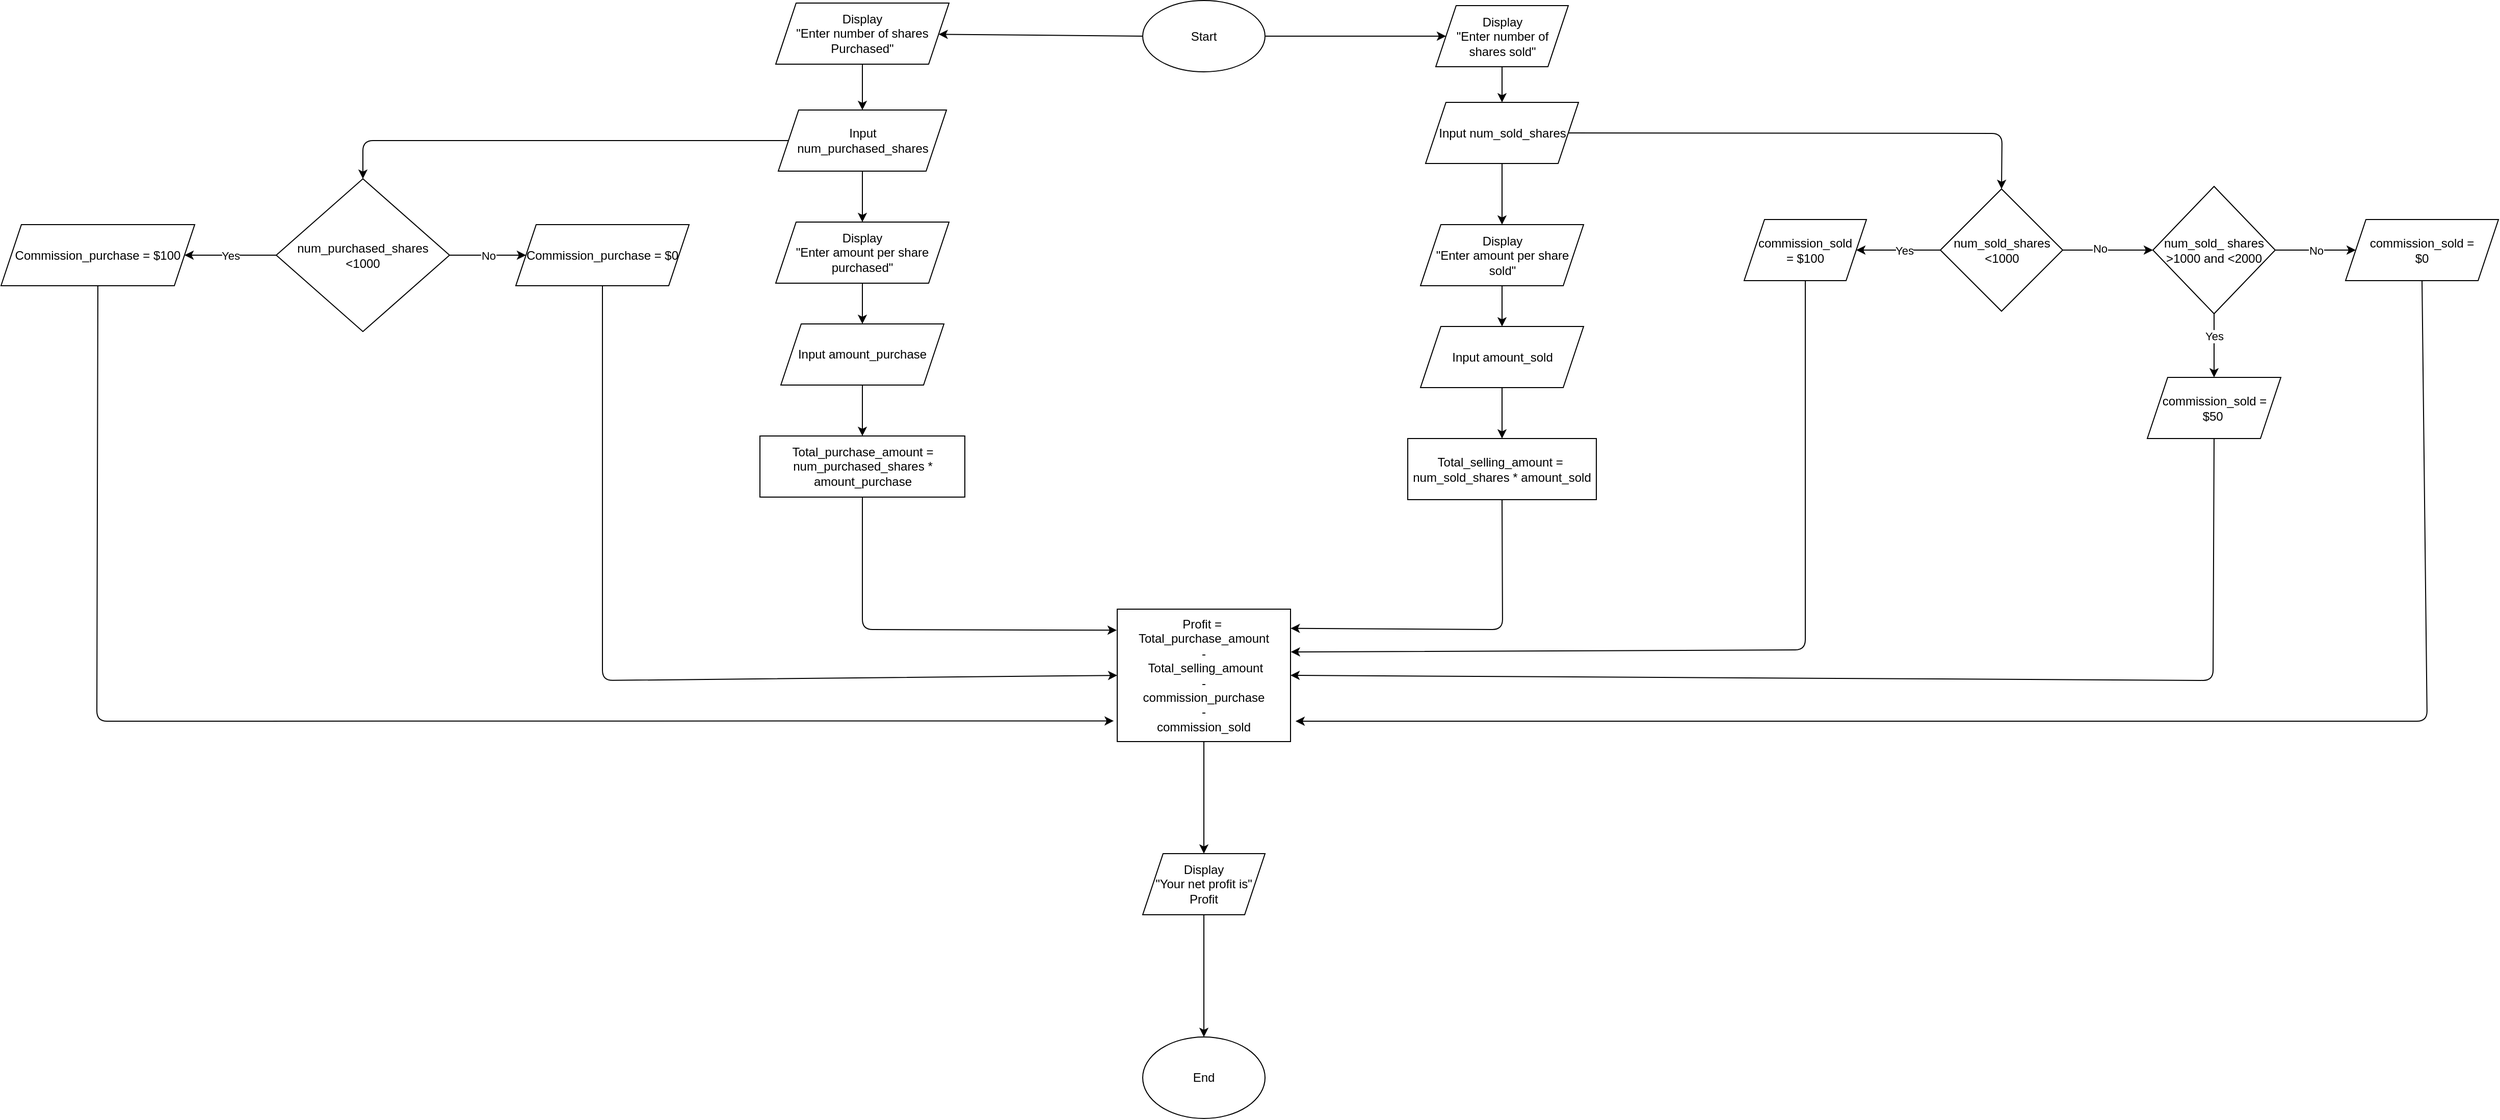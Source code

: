 <mxfile>
    <diagram id="HdIgc-81wv7WVFB2JS6T" name="Page-1">
        <mxGraphModel dx="1538" dy="571" grid="1" gridSize="10" guides="1" tooltips="1" connect="1" arrows="1" fold="1" page="1" pageScale="1" pageWidth="850" pageHeight="1100" background="#ffffff" math="0" shadow="0">
            <root>
                <mxCell id="0"/>
                <mxCell id="1" parent="0"/>
                <mxCell id="2" value="End" style="ellipse;whiteSpace=wrap;html=1;" parent="1" vertex="1">
                    <mxGeometry x="380" y="1030" width="120" height="80" as="geometry"/>
                </mxCell>
                <mxCell id="10" style="edgeStyle=none;html=1;exitX=0;exitY=0.5;exitDx=0;exitDy=0;" parent="1" source="3" target="8" edge="1">
                    <mxGeometry relative="1" as="geometry"/>
                </mxCell>
                <mxCell id="12" style="edgeStyle=none;html=1;exitX=1;exitY=0.5;exitDx=0;exitDy=0;entryX=0;entryY=0.5;entryDx=0;entryDy=0;" parent="1" source="3" target="9" edge="1">
                    <mxGeometry relative="1" as="geometry"/>
                </mxCell>
                <mxCell id="3" value="Start" style="ellipse;whiteSpace=wrap;html=1;" parent="1" vertex="1">
                    <mxGeometry x="380" y="12.5" width="120" height="70" as="geometry"/>
                </mxCell>
                <mxCell id="16" style="edgeStyle=none;html=1;exitX=0.5;exitY=1;exitDx=0;exitDy=0;entryX=0.5;entryY=0;entryDx=0;entryDy=0;" parent="1" source="8" target="15" edge="1">
                    <mxGeometry relative="1" as="geometry"/>
                </mxCell>
                <mxCell id="8" value="Display&lt;br&gt;&quot;Enter number of shares Purchased&quot;" style="shape=parallelogram;perimeter=parallelogramPerimeter;whiteSpace=wrap;html=1;fixedSize=1;" parent="1" vertex="1">
                    <mxGeometry x="20" y="15" width="170" height="60" as="geometry"/>
                </mxCell>
                <mxCell id="18" style="edgeStyle=none;html=1;exitX=0.5;exitY=1;exitDx=0;exitDy=0;entryX=0.5;entryY=0;entryDx=0;entryDy=0;" parent="1" source="9" target="17" edge="1">
                    <mxGeometry relative="1" as="geometry"/>
                </mxCell>
                <mxCell id="9" value="Display&lt;br&gt;&quot;Enter number of shares sold&quot;" style="shape=parallelogram;perimeter=parallelogramPerimeter;whiteSpace=wrap;html=1;fixedSize=1;" parent="1" vertex="1">
                    <mxGeometry x="667.5" y="17.5" width="130" height="60" as="geometry"/>
                </mxCell>
                <mxCell id="21" style="edgeStyle=none;html=1;exitX=0.5;exitY=1;exitDx=0;exitDy=0;entryX=0.5;entryY=0;entryDx=0;entryDy=0;" parent="1" source="15" target="20" edge="1">
                    <mxGeometry relative="1" as="geometry"/>
                </mxCell>
                <mxCell id="59" style="edgeStyle=none;html=1;exitX=0;exitY=0.5;exitDx=0;exitDy=0;entryX=0.5;entryY=0;entryDx=0;entryDy=0;" parent="1" source="15" target="35" edge="1">
                    <mxGeometry relative="1" as="geometry">
                        <mxPoint x="-530" y="149.667" as="targetPoint"/>
                        <Array as="points">
                            <mxPoint x="-385" y="150"/>
                        </Array>
                    </mxGeometry>
                </mxCell>
                <mxCell id="15" value="Input&lt;br&gt;num_purchased_shares" style="shape=parallelogram;perimeter=parallelogramPerimeter;whiteSpace=wrap;html=1;fixedSize=1;" parent="1" vertex="1">
                    <mxGeometry x="22.5" y="120" width="165" height="60" as="geometry"/>
                </mxCell>
                <mxCell id="23" style="edgeStyle=none;html=1;exitX=0.5;exitY=1;exitDx=0;exitDy=0;entryX=0.5;entryY=0;entryDx=0;entryDy=0;" parent="1" source="17" target="22" edge="1">
                    <mxGeometry relative="1" as="geometry"/>
                </mxCell>
                <mxCell id="72" style="edgeStyle=none;html=1;exitX=1;exitY=0.5;exitDx=0;exitDy=0;entryX=0.5;entryY=0;entryDx=0;entryDy=0;" parent="1" source="17" target="42" edge="1">
                    <mxGeometry relative="1" as="geometry">
                        <mxPoint x="1410" y="130" as="targetPoint"/>
                        <Array as="points">
                            <mxPoint x="1223" y="143"/>
                        </Array>
                    </mxGeometry>
                </mxCell>
                <mxCell id="17" value="Input num_sold_shares" style="shape=parallelogram;perimeter=parallelogramPerimeter;whiteSpace=wrap;html=1;fixedSize=1;" parent="1" vertex="1">
                    <mxGeometry x="657.5" y="112.5" width="150" height="60" as="geometry"/>
                </mxCell>
                <mxCell id="25" style="edgeStyle=none;html=1;exitX=0.5;exitY=1;exitDx=0;exitDy=0;" parent="1" source="20" target="24" edge="1">
                    <mxGeometry relative="1" as="geometry"/>
                </mxCell>
                <mxCell id="20" value="Display&lt;br&gt;&quot;Enter amount per share purchased&quot;" style="shape=parallelogram;perimeter=parallelogramPerimeter;whiteSpace=wrap;html=1;fixedSize=1;" parent="1" vertex="1">
                    <mxGeometry x="20" y="230" width="170" height="60" as="geometry"/>
                </mxCell>
                <mxCell id="27" style="edgeStyle=none;html=1;exitX=0.5;exitY=1;exitDx=0;exitDy=0;" parent="1" source="22" target="26" edge="1">
                    <mxGeometry relative="1" as="geometry"/>
                </mxCell>
                <mxCell id="22" value="Display&lt;br&gt;&quot;Enter amount per share sold&quot;" style="shape=parallelogram;perimeter=parallelogramPerimeter;whiteSpace=wrap;html=1;fixedSize=1;" parent="1" vertex="1">
                    <mxGeometry x="652.5" y="232.5" width="160" height="60" as="geometry"/>
                </mxCell>
                <mxCell id="29" style="edgeStyle=none;html=1;exitX=0.5;exitY=1;exitDx=0;exitDy=0;entryX=0.5;entryY=0;entryDx=0;entryDy=0;" parent="1" source="24" target="28" edge="1">
                    <mxGeometry relative="1" as="geometry"/>
                </mxCell>
                <mxCell id="24" value="Input amount_purchase" style="shape=parallelogram;perimeter=parallelogramPerimeter;whiteSpace=wrap;html=1;fixedSize=1;" parent="1" vertex="1">
                    <mxGeometry x="25" y="330" width="160" height="60" as="geometry"/>
                </mxCell>
                <mxCell id="31" style="edgeStyle=none;html=1;exitX=0.5;exitY=1;exitDx=0;exitDy=0;entryX=0.5;entryY=0;entryDx=0;entryDy=0;" parent="1" source="26" target="30" edge="1">
                    <mxGeometry relative="1" as="geometry"/>
                </mxCell>
                <mxCell id="26" value="Input amount_sold" style="shape=parallelogram;perimeter=parallelogramPerimeter;whiteSpace=wrap;html=1;fixedSize=1;" parent="1" vertex="1">
                    <mxGeometry x="652.5" y="332.5" width="160" height="60" as="geometry"/>
                </mxCell>
                <mxCell id="62" style="edgeStyle=none;html=1;exitX=0.5;exitY=1;exitDx=0;exitDy=0;entryX=-0.003;entryY=0.159;entryDx=0;entryDy=0;entryPerimeter=0;" parent="1" source="28" target="58" edge="1">
                    <mxGeometry relative="1" as="geometry">
                        <mxPoint x="350" y="630" as="targetPoint"/>
                        <Array as="points">
                            <mxPoint x="105" y="630"/>
                        </Array>
                    </mxGeometry>
                </mxCell>
                <mxCell id="28" value="Total_purchase_amount =&lt;br&gt;num_purchased_shares * amount_purchase" style="rounded=0;whiteSpace=wrap;html=1;" parent="1" vertex="1">
                    <mxGeometry x="4.5" y="440" width="201" height="60" as="geometry"/>
                </mxCell>
                <mxCell id="65" style="edgeStyle=none;html=1;exitX=0.5;exitY=1;exitDx=0;exitDy=0;entryX=1.001;entryY=0.145;entryDx=0;entryDy=0;entryPerimeter=0;" parent="1" source="30" target="58" edge="1">
                    <mxGeometry relative="1" as="geometry">
                        <mxPoint x="732.667" y="750.0" as="targetPoint"/>
                        <Array as="points">
                            <mxPoint x="733" y="630"/>
                        </Array>
                    </mxGeometry>
                </mxCell>
                <mxCell id="30" value="Total_selling_amount =&amp;nbsp;&lt;br&gt;num_sold_shares * amount_sold" style="rounded=0;whiteSpace=wrap;html=1;" parent="1" vertex="1">
                    <mxGeometry x="640" y="442.5" width="185" height="60" as="geometry"/>
                </mxCell>
                <mxCell id="38" value="Yes" style="edgeStyle=none;html=1;exitX=0;exitY=0.5;exitDx=0;exitDy=0;entryX=1;entryY=0.5;entryDx=0;entryDy=0;" parent="1" source="35" target="37" edge="1">
                    <mxGeometry relative="1" as="geometry"/>
                </mxCell>
                <mxCell id="41" value="No" style="edgeStyle=none;html=1;exitX=1;exitY=0.5;exitDx=0;exitDy=0;entryX=0;entryY=0.5;entryDx=0;entryDy=0;" parent="1" source="35" target="40" edge="1">
                    <mxGeometry relative="1" as="geometry"/>
                </mxCell>
                <mxCell id="35" value="num_purchased_shares&lt;br&gt;&amp;lt;1000" style="rhombus;whiteSpace=wrap;html=1;" parent="1" vertex="1">
                    <mxGeometry x="-470" y="187.5" width="170" height="150" as="geometry"/>
                </mxCell>
                <mxCell id="67" style="edgeStyle=none;html=1;exitX=0.5;exitY=1;exitDx=0;exitDy=0;entryX=-0.02;entryY=0.844;entryDx=0;entryDy=0;entryPerimeter=0;" parent="1" source="37" target="58" edge="1">
                    <mxGeometry relative="1" as="geometry">
                        <mxPoint x="240" y="720" as="targetPoint"/>
                        <Array as="points">
                            <mxPoint x="-646" y="720"/>
                        </Array>
                    </mxGeometry>
                </mxCell>
                <mxCell id="37" value="Commission_purchase = $100" style="shape=parallelogram;perimeter=parallelogramPerimeter;whiteSpace=wrap;html=1;fixedSize=1;" parent="1" vertex="1">
                    <mxGeometry x="-740" y="232.5" width="190" height="60" as="geometry"/>
                </mxCell>
                <mxCell id="66" style="edgeStyle=none;html=1;exitX=0.5;exitY=1;exitDx=0;exitDy=0;entryX=0;entryY=0.5;entryDx=0;entryDy=0;" parent="1" source="40" target="58" edge="1">
                    <mxGeometry relative="1" as="geometry">
                        <mxPoint x="-150.111" y="820" as="targetPoint"/>
                        <Array as="points">
                            <mxPoint x="-150" y="680"/>
                        </Array>
                    </mxGeometry>
                </mxCell>
                <mxCell id="40" value="Commission_purchase = $0" style="shape=parallelogram;perimeter=parallelogramPerimeter;whiteSpace=wrap;html=1;fixedSize=1;" parent="1" vertex="1">
                    <mxGeometry x="-235" y="232.5" width="170" height="60" as="geometry"/>
                </mxCell>
                <mxCell id="46" style="edgeStyle=none;html=1;exitX=0;exitY=0.5;exitDx=0;exitDy=0;entryX=1;entryY=0.5;entryDx=0;entryDy=0;" parent="1" source="42" target="44" edge="1">
                    <mxGeometry relative="1" as="geometry"/>
                </mxCell>
                <mxCell id="47" value="Yes" style="edgeLabel;html=1;align=center;verticalAlign=middle;resizable=0;points=[];" parent="46" vertex="1" connectable="0">
                    <mxGeometry x="-0.136" relative="1" as="geometry">
                        <mxPoint as="offset"/>
                    </mxGeometry>
                </mxCell>
                <mxCell id="49" style="edgeStyle=none;html=1;exitX=1;exitY=0.5;exitDx=0;exitDy=0;entryX=0;entryY=0.5;entryDx=0;entryDy=0;" parent="1" source="42" target="48" edge="1">
                    <mxGeometry relative="1" as="geometry"/>
                </mxCell>
                <mxCell id="50" value="No" style="edgeLabel;html=1;align=center;verticalAlign=middle;resizable=0;points=[];" parent="49" vertex="1" connectable="0">
                    <mxGeometry x="-0.178" y="2" relative="1" as="geometry">
                        <mxPoint as="offset"/>
                    </mxGeometry>
                </mxCell>
                <mxCell id="42" value="num_sold_shares&lt;br&gt;&amp;lt;1000" style="rhombus;whiteSpace=wrap;html=1;" parent="1" vertex="1">
                    <mxGeometry x="1162.5" y="197.5" width="120" height="120" as="geometry"/>
                </mxCell>
                <mxCell id="69" style="edgeStyle=none;html=1;exitX=0.5;exitY=1;exitDx=0;exitDy=0;entryX=1.002;entryY=0.323;entryDx=0;entryDy=0;entryPerimeter=0;" parent="1" source="44" target="58" edge="1">
                    <mxGeometry relative="1" as="geometry">
                        <mxPoint x="1029.889" y="760" as="targetPoint"/>
                        <Array as="points">
                            <mxPoint x="1030" y="650"/>
                        </Array>
                    </mxGeometry>
                </mxCell>
                <mxCell id="44" value="commission_sold&lt;br&gt;= $100" style="shape=parallelogram;perimeter=parallelogramPerimeter;whiteSpace=wrap;html=1;fixedSize=1;" parent="1" vertex="1">
                    <mxGeometry x="970" y="227.5" width="120" height="60" as="geometry"/>
                </mxCell>
                <mxCell id="54" style="edgeStyle=none;html=1;exitX=0.5;exitY=1;exitDx=0;exitDy=0;entryX=0.5;entryY=0;entryDx=0;entryDy=0;" parent="1" source="48" target="52" edge="1">
                    <mxGeometry relative="1" as="geometry"/>
                </mxCell>
                <mxCell id="55" value="Yes" style="edgeLabel;html=1;align=center;verticalAlign=middle;resizable=0;points=[];" parent="54" vertex="1" connectable="0">
                    <mxGeometry x="-0.316" relative="1" as="geometry">
                        <mxPoint as="offset"/>
                    </mxGeometry>
                </mxCell>
                <mxCell id="57" value="No" style="edgeStyle=none;html=1;exitX=1;exitY=0.5;exitDx=0;exitDy=0;" parent="1" source="48" target="56" edge="1">
                    <mxGeometry relative="1" as="geometry"/>
                </mxCell>
                <mxCell id="48" value="num_sold_ shares &amp;gt;1000 and &amp;lt;2000" style="rhombus;whiteSpace=wrap;html=1;" parent="1" vertex="1">
                    <mxGeometry x="1371" y="195" width="120" height="125" as="geometry"/>
                </mxCell>
                <mxCell id="70" style="edgeStyle=none;html=1;exitX=0.5;exitY=1;exitDx=0;exitDy=0;entryX=1;entryY=0.5;entryDx=0;entryDy=0;" parent="1" source="52" target="58" edge="1">
                    <mxGeometry relative="1" as="geometry">
                        <mxPoint x="1425.444" y="760" as="targetPoint"/>
                        <Array as="points">
                            <mxPoint x="1430" y="680"/>
                        </Array>
                    </mxGeometry>
                </mxCell>
                <mxCell id="52" value="commission_sold =&lt;br&gt;$50&amp;nbsp;" style="shape=parallelogram;perimeter=parallelogramPerimeter;whiteSpace=wrap;html=1;fixedSize=1;" parent="1" vertex="1">
                    <mxGeometry x="1365.5" y="382.5" width="131" height="60" as="geometry"/>
                </mxCell>
                <mxCell id="71" style="edgeStyle=none;html=1;exitX=0.5;exitY=1;exitDx=0;exitDy=0;entryX=1.029;entryY=0.846;entryDx=0;entryDy=0;entryPerimeter=0;" parent="1" source="56" target="58" edge="1">
                    <mxGeometry relative="1" as="geometry">
                        <mxPoint x="620" y="720" as="targetPoint"/>
                        <Array as="points">
                            <mxPoint x="1640" y="720"/>
                        </Array>
                    </mxGeometry>
                </mxCell>
                <mxCell id="56" value="commission_sold =&lt;br&gt;$0" style="shape=parallelogram;perimeter=parallelogramPerimeter;whiteSpace=wrap;html=1;fixedSize=1;" parent="1" vertex="1">
                    <mxGeometry x="1560" y="227.5" width="150" height="60" as="geometry"/>
                </mxCell>
                <mxCell id="74" style="edgeStyle=none;html=1;exitX=0.5;exitY=1;exitDx=0;exitDy=0;" parent="1" source="58" target="73" edge="1">
                    <mxGeometry relative="1" as="geometry"/>
                </mxCell>
                <mxCell id="58" value="Profit =&amp;nbsp;&lt;br&gt;Total_purchase_amount &lt;br&gt;-&lt;br&gt;&amp;nbsp;Total_selling_amount &lt;br&gt;- &lt;br&gt;commission_purchase&lt;br&gt;-&lt;br&gt;commission_sold" style="rounded=0;whiteSpace=wrap;html=1;" parent="1" vertex="1">
                    <mxGeometry x="355" y="610" width="170" height="130" as="geometry"/>
                </mxCell>
                <mxCell id="75" style="edgeStyle=none;html=1;exitX=0.5;exitY=1;exitDx=0;exitDy=0;entryX=0.5;entryY=0;entryDx=0;entryDy=0;" parent="1" source="73" target="2" edge="1">
                    <mxGeometry relative="1" as="geometry"/>
                </mxCell>
                <mxCell id="73" value="Display&lt;br&gt;&quot;Your net profit is&quot;&lt;br&gt;Profit" style="shape=parallelogram;perimeter=parallelogramPerimeter;whiteSpace=wrap;html=1;fixedSize=1;" parent="1" vertex="1">
                    <mxGeometry x="380" y="850" width="120" height="60" as="geometry"/>
                </mxCell>
            </root>
        </mxGraphModel>
    </diagram>
</mxfile>